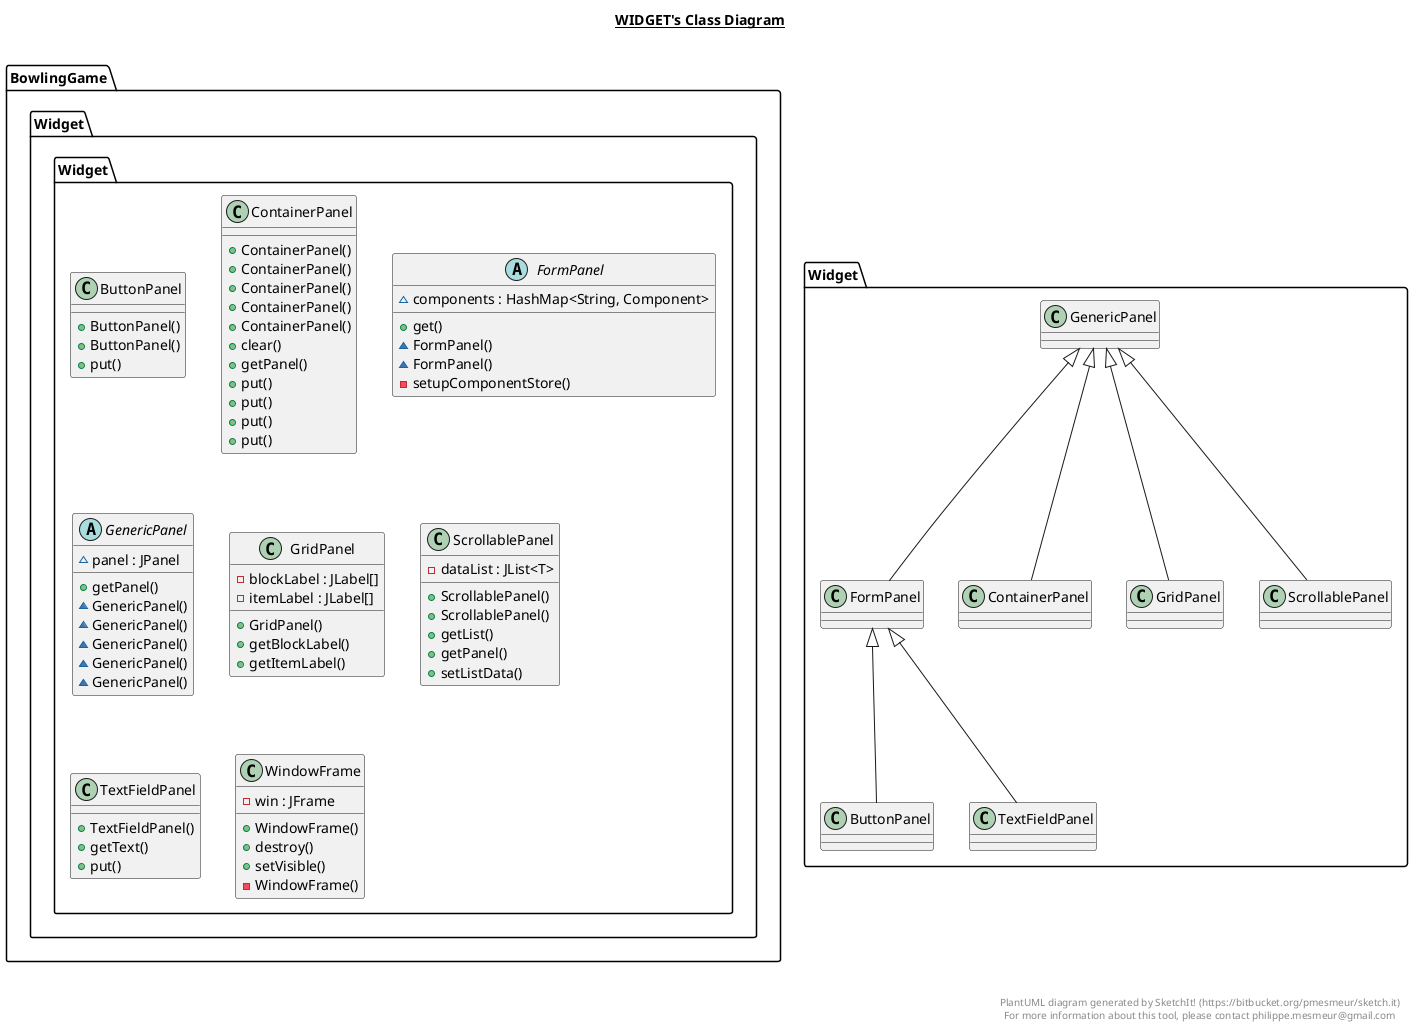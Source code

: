 @startuml

title __WIDGET's Class Diagram__\n

  namespace BowlingGame {
    namespace Widget {
      class Widget.ButtonPanel {
          + ButtonPanel()
          + ButtonPanel()
          + put()
      }
    }
  }
  

  namespace BowlingGame {
    namespace Widget {
      class Widget.ContainerPanel {
          + ContainerPanel()
          + ContainerPanel()
          + ContainerPanel()
          + ContainerPanel()
          + ContainerPanel()
          + clear()
          + getPanel()
          + put()
          + put()
          + put()
          + put()
      }
    }
  }
  

  namespace BowlingGame {
    namespace Widget {
      abstract class Widget.FormPanel {
          ~ components : HashMap<String, Component>
          + get()
          ~ FormPanel()
          ~ FormPanel()
          - setupComponentStore()
      }
    }
  }
  

  namespace BowlingGame {
    namespace Widget {
      abstract class Widget.GenericPanel {
          ~ panel : JPanel
          + getPanel()
          ~ GenericPanel()
          ~ GenericPanel()
          ~ GenericPanel()
          ~ GenericPanel()
          ~ GenericPanel()
      }
    }
  }
  

  namespace BowlingGame {
    namespace Widget {
      class Widget.GridPanel {
          - blockLabel : JLabel[]
          - itemLabel : JLabel[]
          + GridPanel()
          + getBlockLabel()
          + getItemLabel()
      }
    }
  }
  

  namespace BowlingGame {
    namespace Widget {
      class Widget.ScrollablePanel {
          - dataList : JList<T>
          + ScrollablePanel()
          + ScrollablePanel()
          + getList()
          + getPanel()
          + setListData()
      }
    }
  }
  

  namespace BowlingGame {
    namespace Widget {
      class Widget.TextFieldPanel {
          + TextFieldPanel()
          + getText()
          + put()
      }
    }
  }
  

  namespace BowlingGame {
    namespace Widget {
      class Widget.WindowFrame {
          - win : JFrame
          + WindowFrame()
          + destroy()
          + setVisible()
          - WindowFrame()
      }
    }
  }
  

  Widget.ButtonPanel -up-|> Widget.FormPanel
  Widget.ContainerPanel -up-|> Widget.GenericPanel
  Widget.FormPanel -up-|> Widget.GenericPanel
  Widget.GridPanel -up-|> Widget.GenericPanel
  Widget.ScrollablePanel -up-|> Widget.GenericPanel
  Widget.TextFieldPanel -up-|> Widget.FormPanel


right footer


PlantUML diagram generated by SketchIt! (https://bitbucket.org/pmesmeur/sketch.it)
For more information about this tool, please contact philippe.mesmeur@gmail.com
endfooter

@enduml
